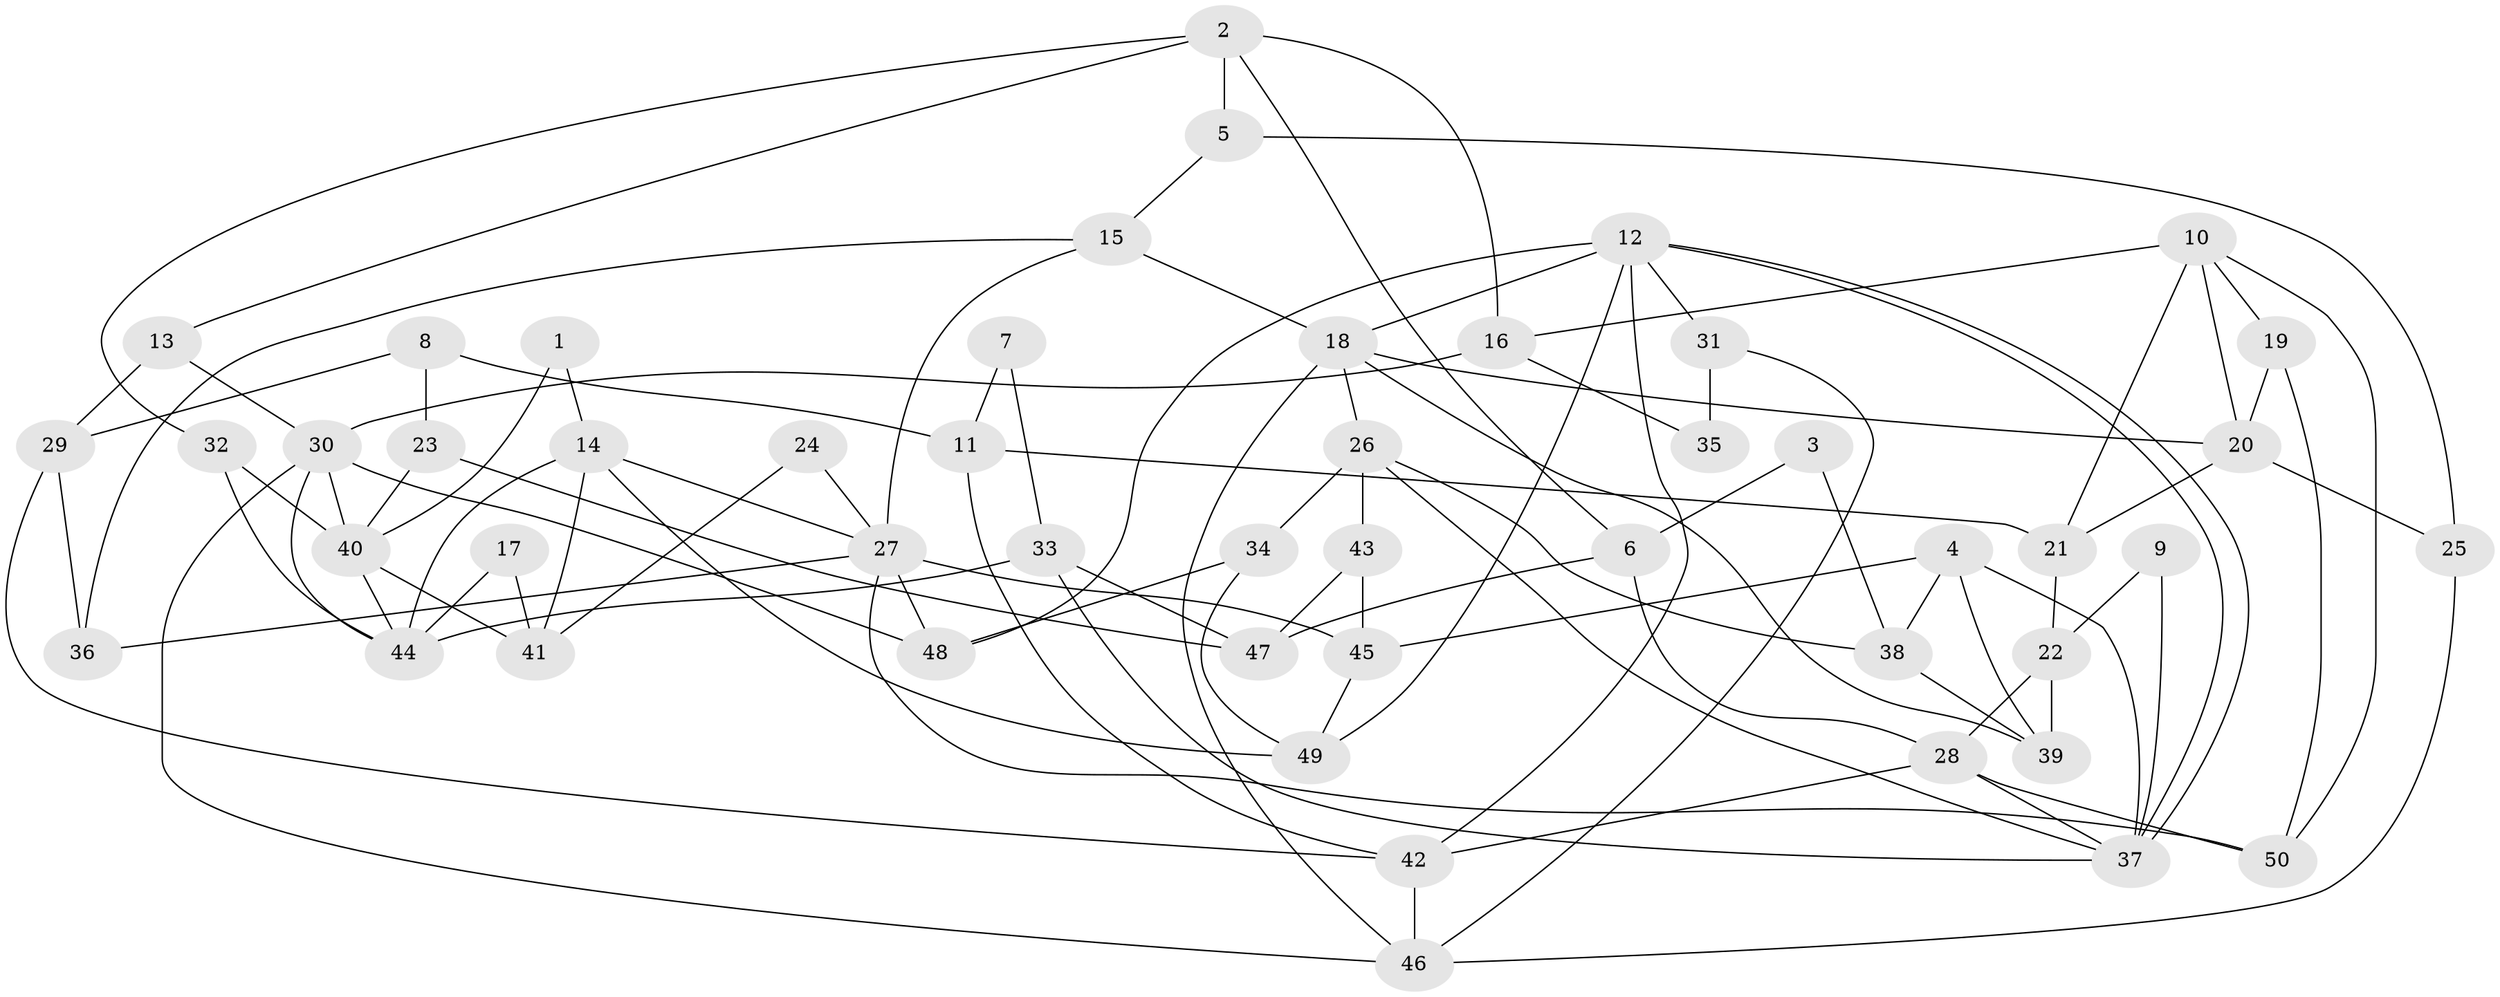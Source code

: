 // coarse degree distribution, {2: 0.10344827586206896, 7: 0.13793103448275862, 3: 0.1724137931034483, 5: 0.2413793103448276, 4: 0.06896551724137931, 6: 0.10344827586206896, 9: 0.06896551724137931, 8: 0.10344827586206896}
// Generated by graph-tools (version 1.1) at 2025/24/03/03/25 07:24:01]
// undirected, 50 vertices, 100 edges
graph export_dot {
graph [start="1"]
  node [color=gray90,style=filled];
  1;
  2;
  3;
  4;
  5;
  6;
  7;
  8;
  9;
  10;
  11;
  12;
  13;
  14;
  15;
  16;
  17;
  18;
  19;
  20;
  21;
  22;
  23;
  24;
  25;
  26;
  27;
  28;
  29;
  30;
  31;
  32;
  33;
  34;
  35;
  36;
  37;
  38;
  39;
  40;
  41;
  42;
  43;
  44;
  45;
  46;
  47;
  48;
  49;
  50;
  1 -- 14;
  1 -- 40;
  2 -- 16;
  2 -- 13;
  2 -- 5;
  2 -- 6;
  2 -- 32;
  3 -- 6;
  3 -- 38;
  4 -- 37;
  4 -- 39;
  4 -- 38;
  4 -- 45;
  5 -- 15;
  5 -- 25;
  6 -- 28;
  6 -- 47;
  7 -- 11;
  7 -- 33;
  8 -- 23;
  8 -- 29;
  8 -- 11;
  9 -- 37;
  9 -- 22;
  10 -- 21;
  10 -- 20;
  10 -- 16;
  10 -- 19;
  10 -- 50;
  11 -- 42;
  11 -- 21;
  12 -- 37;
  12 -- 37;
  12 -- 18;
  12 -- 31;
  12 -- 42;
  12 -- 48;
  12 -- 49;
  13 -- 30;
  13 -- 29;
  14 -- 44;
  14 -- 27;
  14 -- 41;
  14 -- 49;
  15 -- 27;
  15 -- 18;
  15 -- 36;
  16 -- 30;
  16 -- 35;
  17 -- 44;
  17 -- 41;
  18 -- 26;
  18 -- 20;
  18 -- 39;
  18 -- 46;
  19 -- 50;
  19 -- 20;
  20 -- 25;
  20 -- 21;
  21 -- 22;
  22 -- 28;
  22 -- 39;
  23 -- 40;
  23 -- 47;
  24 -- 41;
  24 -- 27;
  25 -- 46;
  26 -- 38;
  26 -- 34;
  26 -- 37;
  26 -- 43;
  27 -- 45;
  27 -- 50;
  27 -- 36;
  27 -- 48;
  28 -- 37;
  28 -- 42;
  28 -- 50;
  29 -- 42;
  29 -- 36;
  30 -- 40;
  30 -- 48;
  30 -- 44;
  30 -- 46;
  31 -- 46;
  31 -- 35;
  32 -- 44;
  32 -- 40;
  33 -- 47;
  33 -- 37;
  33 -- 44;
  34 -- 49;
  34 -- 48;
  38 -- 39;
  40 -- 44;
  40 -- 41;
  42 -- 46;
  43 -- 45;
  43 -- 47;
  45 -- 49;
}
